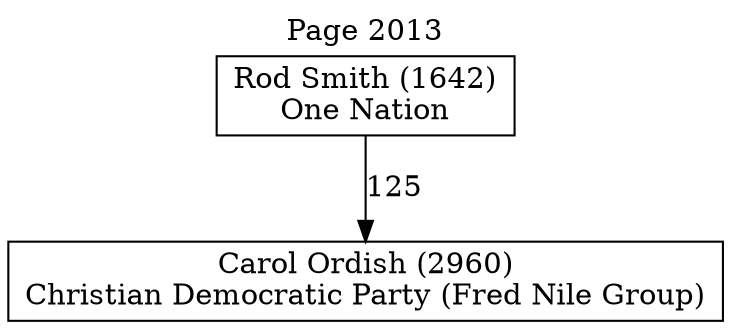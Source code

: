 // House preference flow
digraph "Carol Ordish (2960)_Page_2013" {
	graph [label="Page 2013" labelloc=t mclimit=10]
	node [shape=box]
	"Carol Ordish (2960)" [label="Carol Ordish (2960)
Christian Democratic Party (Fred Nile Group)"]
	"Rod Smith (1642)" [label="Rod Smith (1642)
One Nation"]
	"Rod Smith (1642)" -> "Carol Ordish (2960)" [label=125]
}
